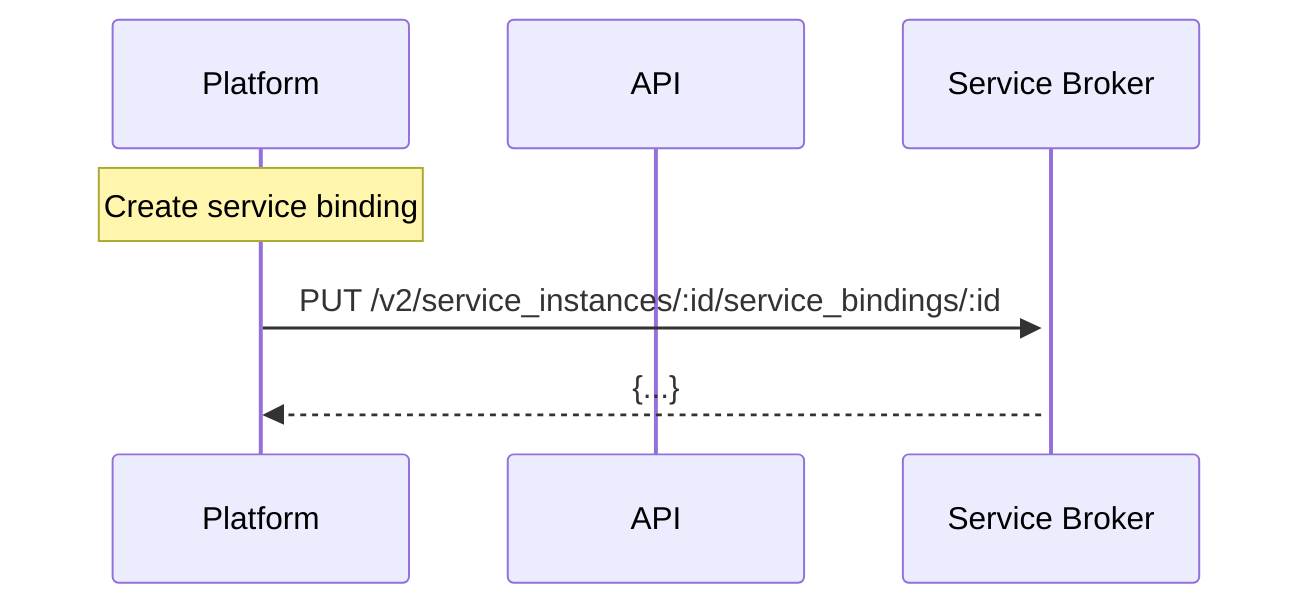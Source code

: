 %% Sequence Diagram for Creating a Service Binding

sequenceDiagram
  participant Platform
  participant API  
  participant Service Broker

note over Platform: Create service binding

Platform ->>+ Service Broker: PUT /v2/service_instances/:id/service_bindings/:id
Service Broker -->> Platform: {...}